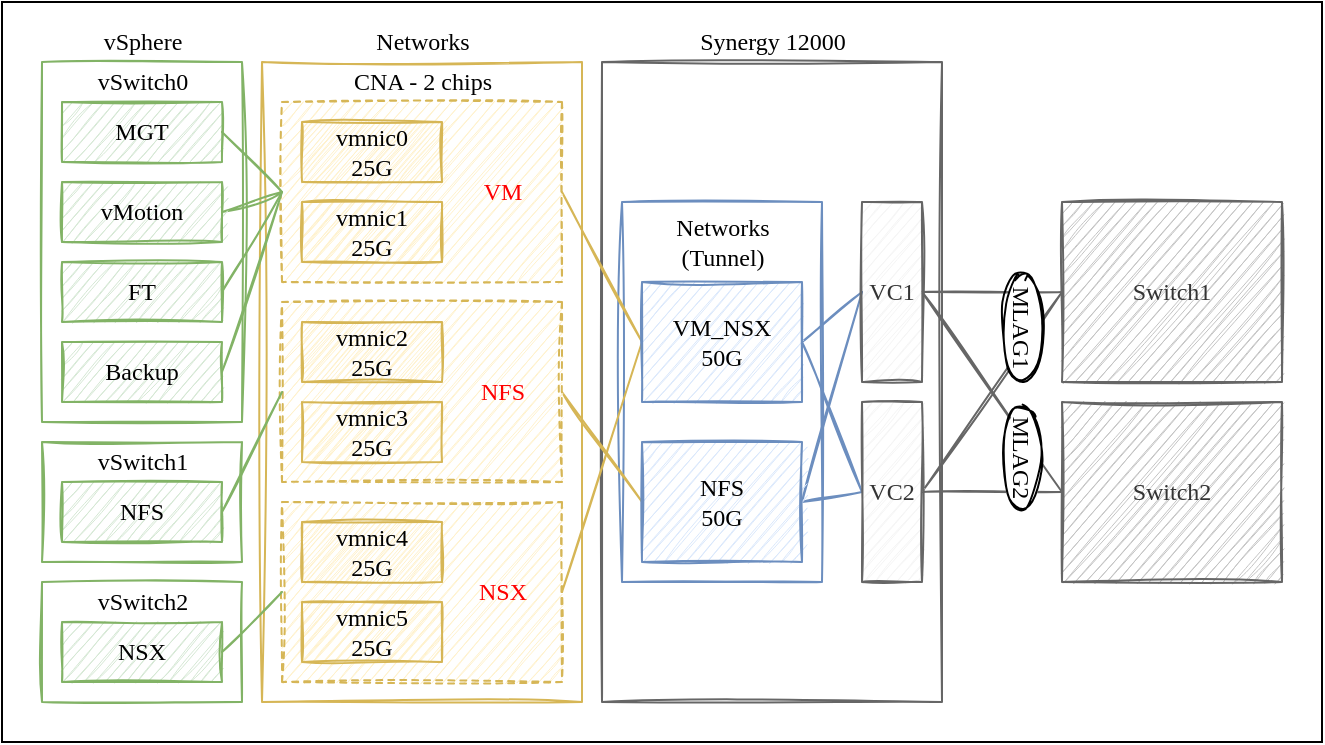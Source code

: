 <mxfile version="15.8.8" type="github">
  <diagram id="8WjpjRhoSgxoVWKSzdAx" name="Page-1">
    <mxGraphModel dx="782" dy="716" grid="1" gridSize="10" guides="1" tooltips="1" connect="1" arrows="1" fold="1" page="1" pageScale="1" pageWidth="850" pageHeight="1100" math="0" shadow="0">
      <root>
        <mxCell id="0" />
        <mxCell id="1" parent="0" />
        <mxCell id="rObYeSCpx5tgW8fG9xQo-66" value="" style="rounded=0;whiteSpace=wrap;html=1;shadow=0;sketch=0;fillStyle=auto;fontFamily=Comic Sans MS;" parent="1" vertex="1">
          <mxGeometry x="20" y="30" width="660" height="370" as="geometry" />
        </mxCell>
        <mxCell id="rObYeSCpx5tgW8fG9xQo-18" value="" style="rounded=0;whiteSpace=wrap;html=1;sketch=1;fillColor=none;strokeColor=#666666;fontColor=#333333;fontFamily=Comic Sans MS;" parent="1" vertex="1">
          <mxGeometry x="320" y="60" width="170" height="320" as="geometry" />
        </mxCell>
        <mxCell id="rObYeSCpx5tgW8fG9xQo-51" value="" style="rounded=0;whiteSpace=wrap;html=1;sketch=1;fillColor=none;strokeColor=#6c8ebf;fontFamily=Comic Sans MS;" parent="1" vertex="1">
          <mxGeometry x="330" y="130" width="100" height="190" as="geometry" />
        </mxCell>
        <mxCell id="rObYeSCpx5tgW8fG9xQo-19" value="" style="rounded=0;whiteSpace=wrap;html=1;sketch=1;fillColor=none;strokeColor=#82b366;fontFamily=Comic Sans MS;" parent="1" vertex="1">
          <mxGeometry x="40" y="60" width="100" height="180" as="geometry" />
        </mxCell>
        <mxCell id="rObYeSCpx5tgW8fG9xQo-17" value="" style="rounded=0;whiteSpace=wrap;html=1;sketch=1;fillColor=none;strokeColor=#d6b656;fontFamily=Comic Sans MS;" parent="1" vertex="1">
          <mxGeometry x="150" y="60" width="160" height="320" as="geometry" />
        </mxCell>
        <mxCell id="rObYeSCpx5tgW8fG9xQo-14" style="edgeStyle=none;rounded=0;sketch=1;orthogonalLoop=1;jettySize=auto;html=1;exitX=1;exitY=0.5;exitDx=0;exitDy=0;entryX=0;entryY=0.5;entryDx=0;entryDy=0;endArrow=none;endFill=0;fillColor=#fff2cc;strokeColor=#d6b656;fontFamily=Comic Sans MS;" parent="1" source="rObYeSCpx5tgW8fG9xQo-1" target="rObYeSCpx5tgW8fG9xQo-12" edge="1">
          <mxGeometry relative="1" as="geometry" />
        </mxCell>
        <mxCell id="rObYeSCpx5tgW8fG9xQo-1" value="&lt;blockquote&gt;&lt;br&gt;&lt;/blockquote&gt;" style="rounded=0;whiteSpace=wrap;html=1;fillColor=#fff2cc;strokeColor=#d6b656;sketch=1;align=center;fontFamily=Comic Sans MS;dashed=1;" parent="1" vertex="1">
          <mxGeometry x="160" y="80" width="140" height="90" as="geometry" />
        </mxCell>
        <mxCell id="rObYeSCpx5tgW8fG9xQo-16" style="edgeStyle=none;rounded=0;sketch=1;orthogonalLoop=1;jettySize=auto;html=1;exitX=1;exitY=0.5;exitDx=0;exitDy=0;entryX=0;entryY=0.5;entryDx=0;entryDy=0;endArrow=none;endFill=0;fillColor=#fff2cc;strokeColor=#d6b656;fontFamily=Comic Sans MS;" parent="1" source="rObYeSCpx5tgW8fG9xQo-2" target="rObYeSCpx5tgW8fG9xQo-13" edge="1">
          <mxGeometry relative="1" as="geometry" />
        </mxCell>
        <mxCell id="rObYeSCpx5tgW8fG9xQo-2" value="&lt;div&gt;&lt;br&gt;&lt;/div&gt;&lt;div&gt;&lt;br&gt;&lt;/div&gt;" style="rounded=0;whiteSpace=wrap;html=1;fillColor=#fff2cc;strokeColor=#d6b656;sketch=1;fontFamily=Comic Sans MS;dashed=1;" parent="1" vertex="1">
          <mxGeometry x="160" y="180" width="140" height="90" as="geometry" />
        </mxCell>
        <mxCell id="rObYeSCpx5tgW8fG9xQo-15" style="edgeStyle=none;rounded=0;sketch=1;orthogonalLoop=1;jettySize=auto;html=1;exitX=1;exitY=0.5;exitDx=0;exitDy=0;endArrow=none;endFill=0;fillColor=#fff2cc;strokeColor=#d6b656;entryX=0;entryY=0.5;entryDx=0;entryDy=0;fontFamily=Comic Sans MS;" parent="1" source="rObYeSCpx5tgW8fG9xQo-3" target="rObYeSCpx5tgW8fG9xQo-12" edge="1">
          <mxGeometry relative="1" as="geometry">
            <mxPoint x="280" y="200" as="targetPoint" />
          </mxGeometry>
        </mxCell>
        <mxCell id="rObYeSCpx5tgW8fG9xQo-3" value="" style="rounded=0;whiteSpace=wrap;html=1;fillColor=#fff2cc;strokeColor=#d6b656;sketch=1;fontFamily=Comic Sans MS;dashed=1;" parent="1" vertex="1">
          <mxGeometry x="160" y="280" width="140" height="90" as="geometry" />
        </mxCell>
        <mxCell id="rObYeSCpx5tgW8fG9xQo-7" style="rounded=0;orthogonalLoop=1;jettySize=auto;html=1;exitX=1;exitY=0.5;exitDx=0;exitDy=0;entryX=0;entryY=0.5;entryDx=0;entryDy=0;endArrow=none;endFill=0;sketch=1;fillColor=#d5e8d4;strokeColor=#82b366;fontFamily=Comic Sans MS;" parent="1" source="rObYeSCpx5tgW8fG9xQo-4" target="rObYeSCpx5tgW8fG9xQo-1" edge="1">
          <mxGeometry relative="1" as="geometry">
            <mxPoint x="170" y="150" as="targetPoint" />
          </mxGeometry>
        </mxCell>
        <mxCell id="rObYeSCpx5tgW8fG9xQo-4" value="&lt;div&gt;MGT&lt;/div&gt;" style="rounded=0;whiteSpace=wrap;html=1;fillColor=#d5e8d4;strokeColor=#82b366;sketch=1;fontFamily=Comic Sans MS;" parent="1" vertex="1">
          <mxGeometry x="50" y="80" width="80" height="30" as="geometry" />
        </mxCell>
        <mxCell id="rObYeSCpx5tgW8fG9xQo-8" style="edgeStyle=none;rounded=0;orthogonalLoop=1;jettySize=auto;html=1;entryX=0;entryY=0.5;entryDx=0;entryDy=0;endArrow=none;endFill=0;sketch=1;fillColor=#d5e8d4;strokeColor=#82b366;exitX=1;exitY=0.5;exitDx=0;exitDy=0;fontFamily=Comic Sans MS;" parent="1" source="rObYeSCpx5tgW8fG9xQo-5" target="rObYeSCpx5tgW8fG9xQo-1" edge="1">
          <mxGeometry relative="1" as="geometry">
            <mxPoint x="170" y="150" as="targetPoint" />
          </mxGeometry>
        </mxCell>
        <mxCell id="rObYeSCpx5tgW8fG9xQo-5" value="vMotion" style="rounded=0;whiteSpace=wrap;html=1;fillColor=#d5e8d4;strokeColor=#82b366;sketch=1;fontFamily=Comic Sans MS;" parent="1" vertex="1">
          <mxGeometry x="50" y="120" width="80" height="30" as="geometry" />
        </mxCell>
        <mxCell id="rObYeSCpx5tgW8fG9xQo-11" style="edgeStyle=none;rounded=0;orthogonalLoop=1;jettySize=auto;html=1;exitX=1;exitY=0.5;exitDx=0;exitDy=0;endArrow=none;endFill=0;sketch=1;fillColor=#d5e8d4;strokeColor=#82b366;entryX=0;entryY=0.5;entryDx=0;entryDy=0;fontFamily=Comic Sans MS;" parent="1" source="rObYeSCpx5tgW8fG9xQo-6" target="rObYeSCpx5tgW8fG9xQo-1" edge="1">
          <mxGeometry relative="1" as="geometry">
            <mxPoint x="170" y="150" as="targetPoint" />
          </mxGeometry>
        </mxCell>
        <mxCell id="rObYeSCpx5tgW8fG9xQo-6" value="FT" style="rounded=0;whiteSpace=wrap;html=1;fillColor=#d5e8d4;strokeColor=#82b366;sketch=1;fontFamily=Comic Sans MS;" parent="1" vertex="1">
          <mxGeometry x="50" y="160" width="80" height="30" as="geometry" />
        </mxCell>
        <mxCell id="rObYeSCpx5tgW8fG9xQo-22" style="edgeStyle=none;rounded=0;sketch=1;orthogonalLoop=1;jettySize=auto;html=1;exitX=1;exitY=0.5;exitDx=0;exitDy=0;entryX=0;entryY=0.5;entryDx=0;entryDy=0;endArrow=none;endFill=0;fillColor=#dae8fc;strokeColor=#6c8ebf;fontFamily=Comic Sans MS;" parent="1" source="rObYeSCpx5tgW8fG9xQo-12" target="rObYeSCpx5tgW8fG9xQo-20" edge="1">
          <mxGeometry relative="1" as="geometry" />
        </mxCell>
        <mxCell id="rObYeSCpx5tgW8fG9xQo-24" style="edgeStyle=none;rounded=0;sketch=1;orthogonalLoop=1;jettySize=auto;html=1;exitX=1;exitY=0.5;exitDx=0;exitDy=0;entryX=0;entryY=0.5;entryDx=0;entryDy=0;endArrow=none;endFill=0;fillColor=#dae8fc;strokeColor=#6c8ebf;fontFamily=Comic Sans MS;" parent="1" source="rObYeSCpx5tgW8fG9xQo-12" target="rObYeSCpx5tgW8fG9xQo-21" edge="1">
          <mxGeometry relative="1" as="geometry" />
        </mxCell>
        <mxCell id="rObYeSCpx5tgW8fG9xQo-12" value="&lt;div&gt;VM_NSX&lt;/div&gt;&lt;div&gt;50G&lt;/div&gt;" style="rounded=0;whiteSpace=wrap;html=1;fillColor=#dae8fc;strokeColor=#6c8ebf;sketch=1;fontFamily=Comic Sans MS;" parent="1" vertex="1">
          <mxGeometry x="340" y="170" width="80" height="60" as="geometry" />
        </mxCell>
        <mxCell id="rObYeSCpx5tgW8fG9xQo-23" style="edgeStyle=none;rounded=0;sketch=1;orthogonalLoop=1;jettySize=auto;html=1;exitX=1;exitY=0.5;exitDx=0;exitDy=0;endArrow=none;endFill=0;entryX=0;entryY=0.5;entryDx=0;entryDy=0;fillColor=#dae8fc;strokeColor=#6c8ebf;fontFamily=Comic Sans MS;" parent="1" source="rObYeSCpx5tgW8fG9xQo-13" target="rObYeSCpx5tgW8fG9xQo-20" edge="1">
          <mxGeometry relative="1" as="geometry">
            <mxPoint x="460" y="170" as="targetPoint" />
          </mxGeometry>
        </mxCell>
        <mxCell id="rObYeSCpx5tgW8fG9xQo-25" style="edgeStyle=none;rounded=0;sketch=1;orthogonalLoop=1;jettySize=auto;html=1;exitX=1;exitY=0.5;exitDx=0;exitDy=0;endArrow=none;endFill=0;entryX=0;entryY=0.5;entryDx=0;entryDy=0;fillColor=#dae8fc;strokeColor=#6c8ebf;fontFamily=Comic Sans MS;" parent="1" source="rObYeSCpx5tgW8fG9xQo-13" target="rObYeSCpx5tgW8fG9xQo-21" edge="1">
          <mxGeometry relative="1" as="geometry">
            <mxPoint x="460" y="270.0" as="targetPoint" />
          </mxGeometry>
        </mxCell>
        <mxCell id="rObYeSCpx5tgW8fG9xQo-13" value="&lt;div&gt;NFS&lt;/div&gt;&lt;div&gt;50G&lt;br&gt;&lt;/div&gt;" style="rounded=0;whiteSpace=wrap;html=1;fillColor=#dae8fc;strokeColor=#6c8ebf;sketch=1;fontFamily=Comic Sans MS;" parent="1" vertex="1">
          <mxGeometry x="340" y="250" width="80" height="60" as="geometry" />
        </mxCell>
        <mxCell id="rObYeSCpx5tgW8fG9xQo-57" style="edgeStyle=none;rounded=0;sketch=1;orthogonalLoop=1;jettySize=auto;html=1;exitX=1;exitY=0.5;exitDx=0;exitDy=0;entryX=0;entryY=0.5;entryDx=0;entryDy=0;fontFamily=Comic Sans MS;fontColor=#FF0000;endArrow=none;endFill=0;fillColor=#f5f5f5;strokeColor=#666666;" parent="1" source="rObYeSCpx5tgW8fG9xQo-20" target="rObYeSCpx5tgW8fG9xQo-55" edge="1">
          <mxGeometry relative="1" as="geometry" />
        </mxCell>
        <mxCell id="rObYeSCpx5tgW8fG9xQo-59" style="edgeStyle=none;rounded=0;sketch=1;orthogonalLoop=1;jettySize=auto;html=1;exitX=1;exitY=0.5;exitDx=0;exitDy=0;entryX=0;entryY=0.5;entryDx=0;entryDy=0;fontFamily=Comic Sans MS;fontColor=#FF0000;endArrow=none;endFill=0;fillColor=#f5f5f5;strokeColor=#666666;" parent="1" source="rObYeSCpx5tgW8fG9xQo-20" target="rObYeSCpx5tgW8fG9xQo-56" edge="1">
          <mxGeometry relative="1" as="geometry" />
        </mxCell>
        <mxCell id="rObYeSCpx5tgW8fG9xQo-20" value="VC1" style="rounded=0;whiteSpace=wrap;html=1;sketch=1;fillColor=#f5f5f5;fontColor=#333333;strokeColor=#666666;fontFamily=Comic Sans MS;" parent="1" vertex="1">
          <mxGeometry x="450" y="130" width="30" height="90" as="geometry" />
        </mxCell>
        <mxCell id="rObYeSCpx5tgW8fG9xQo-58" style="edgeStyle=none;rounded=0;sketch=1;orthogonalLoop=1;jettySize=auto;html=1;entryX=0;entryY=0.5;entryDx=0;entryDy=0;fontFamily=Comic Sans MS;fontColor=#FF0000;endArrow=none;endFill=0;fillColor=#f5f5f5;strokeColor=#666666;" parent="1" source="rObYeSCpx5tgW8fG9xQo-21" target="rObYeSCpx5tgW8fG9xQo-56" edge="1">
          <mxGeometry relative="1" as="geometry" />
        </mxCell>
        <mxCell id="rObYeSCpx5tgW8fG9xQo-60" style="edgeStyle=none;rounded=0;sketch=1;orthogonalLoop=1;jettySize=auto;html=1;exitX=1;exitY=0.5;exitDx=0;exitDy=0;entryX=0;entryY=0.5;entryDx=0;entryDy=0;fontFamily=Comic Sans MS;fontColor=#FF0000;endArrow=none;endFill=0;fillColor=#f5f5f5;strokeColor=#666666;" parent="1" source="rObYeSCpx5tgW8fG9xQo-21" target="rObYeSCpx5tgW8fG9xQo-55" edge="1">
          <mxGeometry relative="1" as="geometry" />
        </mxCell>
        <mxCell id="rObYeSCpx5tgW8fG9xQo-21" value="&lt;div&gt;VC2&lt;/div&gt;" style="rounded=0;whiteSpace=wrap;html=1;sketch=1;fillColor=#f5f5f5;fontColor=#333333;strokeColor=#666666;fontFamily=Comic Sans MS;" parent="1" vertex="1">
          <mxGeometry x="450" y="230" width="30" height="90" as="geometry" />
        </mxCell>
        <mxCell id="rObYeSCpx5tgW8fG9xQo-26" value="" style="rounded=0;whiteSpace=wrap;html=1;sketch=1;fillColor=none;strokeColor=#82b366;fontFamily=Comic Sans MS;" parent="1" vertex="1">
          <mxGeometry x="40" y="250" width="100" height="60" as="geometry" />
        </mxCell>
        <mxCell id="rObYeSCpx5tgW8fG9xQo-32" style="edgeStyle=none;rounded=0;sketch=1;orthogonalLoop=1;jettySize=auto;html=1;exitX=1;exitY=0.5;exitDx=0;exitDy=0;entryX=0;entryY=0.5;entryDx=0;entryDy=0;endArrow=none;endFill=0;fillColor=#d5e8d4;strokeColor=#82b366;fontFamily=Comic Sans MS;" parent="1" source="rObYeSCpx5tgW8fG9xQo-27" target="rObYeSCpx5tgW8fG9xQo-2" edge="1">
          <mxGeometry relative="1" as="geometry" />
        </mxCell>
        <mxCell id="rObYeSCpx5tgW8fG9xQo-27" value="NFS" style="rounded=0;whiteSpace=wrap;html=1;fillColor=#d5e8d4;strokeColor=#82b366;sketch=1;fontFamily=Comic Sans MS;" parent="1" vertex="1">
          <mxGeometry x="50" y="270" width="80" height="30" as="geometry" />
        </mxCell>
        <mxCell id="rObYeSCpx5tgW8fG9xQo-28" value="" style="rounded=0;whiteSpace=wrap;html=1;sketch=1;fillColor=none;strokeColor=#82b366;fontFamily=Comic Sans MS;" parent="1" vertex="1">
          <mxGeometry x="40" y="320" width="100" height="60" as="geometry" />
        </mxCell>
        <mxCell id="rObYeSCpx5tgW8fG9xQo-33" style="edgeStyle=none;rounded=0;sketch=1;orthogonalLoop=1;jettySize=auto;html=1;exitX=1;exitY=0.5;exitDx=0;exitDy=0;entryX=0;entryY=0.5;entryDx=0;entryDy=0;endArrow=none;endFill=0;fillColor=#d5e8d4;strokeColor=#82b366;fontFamily=Comic Sans MS;" parent="1" source="rObYeSCpx5tgW8fG9xQo-29" target="rObYeSCpx5tgW8fG9xQo-3" edge="1">
          <mxGeometry relative="1" as="geometry" />
        </mxCell>
        <mxCell id="rObYeSCpx5tgW8fG9xQo-29" value="&lt;div&gt;NSX&lt;/div&gt;" style="rounded=0;whiteSpace=wrap;html=1;fillColor=#d5e8d4;strokeColor=#82b366;sketch=1;fontFamily=Comic Sans MS;" parent="1" vertex="1">
          <mxGeometry x="50" y="340" width="80" height="30" as="geometry" />
        </mxCell>
        <mxCell id="rObYeSCpx5tgW8fG9xQo-31" style="edgeStyle=none;rounded=0;sketch=1;orthogonalLoop=1;jettySize=auto;html=1;exitX=1;exitY=0.5;exitDx=0;exitDy=0;endArrow=none;endFill=0;fillColor=#d5e8d4;strokeColor=#82b366;entryX=0;entryY=0.5;entryDx=0;entryDy=0;fontFamily=Comic Sans MS;" parent="1" source="rObYeSCpx5tgW8fG9xQo-30" target="rObYeSCpx5tgW8fG9xQo-1" edge="1">
          <mxGeometry relative="1" as="geometry">
            <mxPoint x="170" y="150" as="targetPoint" />
          </mxGeometry>
        </mxCell>
        <mxCell id="rObYeSCpx5tgW8fG9xQo-30" value="&lt;div&gt;Backup&lt;/div&gt;" style="rounded=0;whiteSpace=wrap;html=1;fillColor=#d5e8d4;strokeColor=#82b366;sketch=1;fontFamily=Comic Sans MS;" parent="1" vertex="1">
          <mxGeometry x="50" y="200" width="80" height="30" as="geometry" />
        </mxCell>
        <mxCell id="rObYeSCpx5tgW8fG9xQo-34" value="vSwitch0" style="text;html=1;align=center;verticalAlign=middle;resizable=0;points=[];autosize=1;strokeColor=none;fillColor=none;sketch=1;fontFamily=Comic Sans MS;" parent="1" vertex="1">
          <mxGeometry x="55" y="60" width="70" height="20" as="geometry" />
        </mxCell>
        <mxCell id="rObYeSCpx5tgW8fG9xQo-35" value="&lt;div&gt;vSwitch1&lt;/div&gt;" style="text;html=1;align=center;verticalAlign=middle;resizable=0;points=[];autosize=1;strokeColor=none;fillColor=none;sketch=1;fontFamily=Comic Sans MS;" parent="1" vertex="1">
          <mxGeometry x="55" y="250" width="70" height="20" as="geometry" />
        </mxCell>
        <mxCell id="rObYeSCpx5tgW8fG9xQo-36" value="&lt;div&gt;vSwitch2&lt;/div&gt;" style="text;html=1;align=center;verticalAlign=middle;resizable=0;points=[];autosize=1;strokeColor=none;fillColor=none;sketch=1;fontFamily=Comic Sans MS;" parent="1" vertex="1">
          <mxGeometry x="55" y="320" width="70" height="20" as="geometry" />
        </mxCell>
        <mxCell id="rObYeSCpx5tgW8fG9xQo-37" value="&lt;div&gt;CNA - 2 chips&lt;/div&gt;" style="text;html=1;align=center;verticalAlign=middle;resizable=0;points=[];autosize=1;strokeColor=none;fillColor=none;sketch=1;fontFamily=Comic Sans MS;" parent="1" vertex="1">
          <mxGeometry x="185" y="60" width="90" height="20" as="geometry" />
        </mxCell>
        <mxCell id="rObYeSCpx5tgW8fG9xQo-38" value="&lt;div&gt;Networks&lt;/div&gt;&lt;div&gt;(Tunnel)&lt;/div&gt;" style="text;html=1;align=center;verticalAlign=middle;resizable=0;points=[];autosize=1;strokeColor=none;fillColor=none;sketch=1;fontFamily=Comic Sans MS;" parent="1" vertex="1">
          <mxGeometry x="345" y="135" width="70" height="30" as="geometry" />
        </mxCell>
        <mxCell id="rObYeSCpx5tgW8fG9xQo-39" value="&lt;div&gt;vmnic0&lt;/div&gt;25G" style="rounded=0;whiteSpace=wrap;html=1;fillColor=#fff2cc;strokeColor=#d6b656;sketch=1;fillStyle=auto;fontFamily=Comic Sans MS;" parent="1" vertex="1">
          <mxGeometry x="170" y="90" width="70" height="30" as="geometry" />
        </mxCell>
        <mxCell id="rObYeSCpx5tgW8fG9xQo-41" value="&lt;div&gt;VM&lt;/div&gt;" style="text;html=1;align=center;verticalAlign=middle;resizable=0;points=[];autosize=1;strokeColor=none;fillColor=none;sketch=1;fontFamily=Comic Sans MS;fontColor=#FF0000;" parent="1" vertex="1">
          <mxGeometry x="255" y="115" width="30" height="20" as="geometry" />
        </mxCell>
        <mxCell id="rObYeSCpx5tgW8fG9xQo-42" value="&lt;div&gt;NFS&lt;br&gt;&lt;/div&gt;" style="text;html=1;align=center;verticalAlign=middle;resizable=0;points=[];autosize=1;strokeColor=none;fillColor=none;sketch=1;fontFamily=Comic Sans MS;fontColor=#FF0000;" parent="1" vertex="1">
          <mxGeometry x="250" y="215" width="40" height="20" as="geometry" />
        </mxCell>
        <mxCell id="rObYeSCpx5tgW8fG9xQo-43" value="&lt;div&gt;NSX&lt;br&gt;&lt;/div&gt;" style="text;html=1;align=center;verticalAlign=middle;resizable=0;points=[];autosize=1;strokeColor=none;fillColor=none;sketch=1;fontFamily=Comic Sans MS;fontColor=#FF0000;" parent="1" vertex="1">
          <mxGeometry x="250" y="315" width="40" height="20" as="geometry" />
        </mxCell>
        <mxCell id="rObYeSCpx5tgW8fG9xQo-45" value="&lt;div&gt;vmnic1&lt;/div&gt;25G" style="rounded=0;whiteSpace=wrap;html=1;fillColor=#fff2cc;strokeColor=#d6b656;sketch=1;fillStyle=hachure;fontFamily=Comic Sans MS;" parent="1" vertex="1">
          <mxGeometry x="170" y="130" width="70" height="30" as="geometry" />
        </mxCell>
        <mxCell id="rObYeSCpx5tgW8fG9xQo-46" value="&lt;div&gt;vmnic2&lt;/div&gt;&lt;div&gt;25G&lt;br&gt;&lt;/div&gt;" style="rounded=0;whiteSpace=wrap;html=1;fillColor=#fff2cc;strokeColor=#d6b656;sketch=1;fontFamily=Comic Sans MS;" parent="1" vertex="1">
          <mxGeometry x="170" y="190" width="70" height="30" as="geometry" />
        </mxCell>
        <mxCell id="rObYeSCpx5tgW8fG9xQo-47" value="&lt;div&gt;vmnic3&lt;/div&gt;25G" style="rounded=0;whiteSpace=wrap;html=1;fillColor=#fff2cc;strokeColor=#d6b656;sketch=1;fontFamily=Comic Sans MS;" parent="1" vertex="1">
          <mxGeometry x="170" y="230" width="70" height="30" as="geometry" />
        </mxCell>
        <mxCell id="rObYeSCpx5tgW8fG9xQo-48" value="&lt;div&gt;vmnic4&lt;/div&gt;25G" style="rounded=0;whiteSpace=wrap;html=1;fillColor=#fff2cc;strokeColor=#d6b656;sketch=1;fontFamily=Comic Sans MS;" parent="1" vertex="1">
          <mxGeometry x="170" y="290" width="70" height="30" as="geometry" />
        </mxCell>
        <mxCell id="rObYeSCpx5tgW8fG9xQo-49" value="&lt;div&gt;vmnic5&lt;/div&gt;&lt;div&gt;25G&lt;br&gt;&lt;/div&gt;" style="rounded=0;whiteSpace=wrap;html=1;fillColor=#fff2cc;strokeColor=#d6b656;sketch=1;fontFamily=Comic Sans MS;" parent="1" vertex="1">
          <mxGeometry x="170" y="330" width="70" height="30" as="geometry" />
        </mxCell>
        <mxCell id="rObYeSCpx5tgW8fG9xQo-52" value="&lt;div&gt;Synergy 12000&lt;/div&gt;" style="text;html=1;align=center;verticalAlign=middle;resizable=0;points=[];autosize=1;strokeColor=none;fillColor=none;sketch=1;fontFamily=Comic Sans MS;" parent="1" vertex="1">
          <mxGeometry x="355" y="40" width="100" height="20" as="geometry" />
        </mxCell>
        <mxCell id="rObYeSCpx5tgW8fG9xQo-53" value="Networks" style="text;html=1;align=center;verticalAlign=middle;resizable=0;points=[];autosize=1;strokeColor=none;fillColor=none;sketch=1;fontFamily=Comic Sans MS;" parent="1" vertex="1">
          <mxGeometry x="195" y="40" width="70" height="20" as="geometry" />
        </mxCell>
        <mxCell id="rObYeSCpx5tgW8fG9xQo-54" value="vSphere" style="text;html=1;align=center;verticalAlign=middle;resizable=0;points=[];autosize=1;strokeColor=none;fillColor=none;sketch=1;fontFamily=Comic Sans MS;" parent="1" vertex="1">
          <mxGeometry x="60" y="40" width="60" height="20" as="geometry" />
        </mxCell>
        <mxCell id="rObYeSCpx5tgW8fG9xQo-55" value="Switch1" style="rounded=0;whiteSpace=wrap;html=1;sketch=1;fillColor=#C4C4C4;fontColor=#333333;strokeColor=#666666;fontFamily=Comic Sans MS;" parent="1" vertex="1">
          <mxGeometry x="550" y="130" width="110" height="90" as="geometry" />
        </mxCell>
        <mxCell id="rObYeSCpx5tgW8fG9xQo-56" value="Switch2" style="rounded=0;whiteSpace=wrap;html=1;sketch=1;fillColor=#C4C4C4;fontColor=#333333;strokeColor=#666666;fontFamily=Comic Sans MS;" parent="1" vertex="1">
          <mxGeometry x="550" y="230" width="110" height="90" as="geometry" />
        </mxCell>
        <mxCell id="rObYeSCpx5tgW8fG9xQo-61" value="" style="ellipse;whiteSpace=wrap;html=1;sketch=1;fillStyle=auto;fontFamily=Comic Sans MS;" parent="1" vertex="1">
          <mxGeometry x="520" y="165" width="20" height="55" as="geometry" />
        </mxCell>
        <mxCell id="rObYeSCpx5tgW8fG9xQo-62" value="" style="ellipse;whiteSpace=wrap;html=1;sketch=1;fillStyle=auto;fontFamily=Comic Sans MS;" parent="1" vertex="1">
          <mxGeometry x="520" y="230" width="20" height="55" as="geometry" />
        </mxCell>
        <mxCell id="rObYeSCpx5tgW8fG9xQo-64" value="MLAG1" style="text;html=1;align=center;verticalAlign=middle;resizable=0;points=[];autosize=1;strokeColor=none;fillColor=none;fontFamily=Comic Sans MS;fontColor=default;rotation=90;shadow=0;" parent="1" vertex="1">
          <mxGeometry x="500" y="182.5" width="60" height="20" as="geometry" />
        </mxCell>
        <mxCell id="rObYeSCpx5tgW8fG9xQo-65" value="MLAG2" style="text;html=1;align=center;verticalAlign=middle;resizable=0;points=[];autosize=1;strokeColor=none;fillColor=none;fontFamily=Comic Sans MS;fontColor=default;rotation=90;" parent="1" vertex="1">
          <mxGeometry x="500" y="247.5" width="60" height="20" as="geometry" />
        </mxCell>
      </root>
    </mxGraphModel>
  </diagram>
</mxfile>
